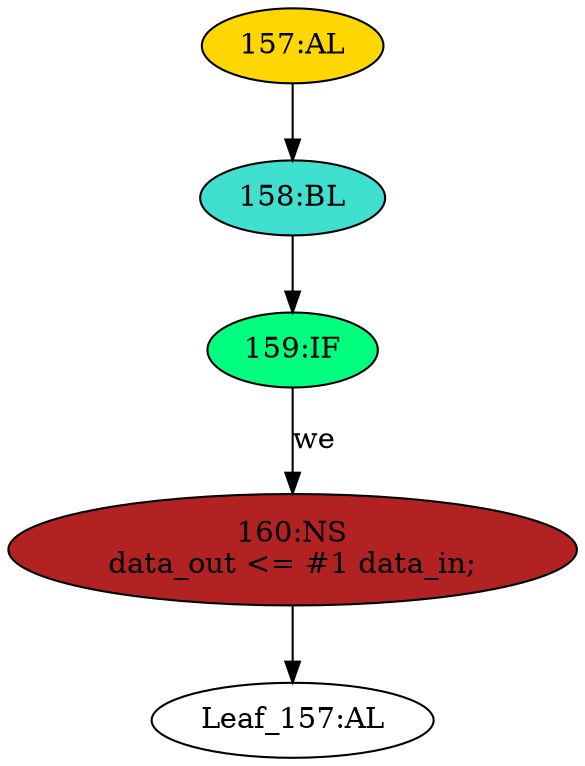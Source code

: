 strict digraph "compose( ,  )" {
	node [label="\N"];
	"158:BL"	 [ast="<pyverilog.vparser.ast.Block object at 0x7fb4eefd2e10>",
		fillcolor=turquoise,
		label="158:BL",
		statements="[]",
		style=filled,
		typ=Block];
	"159:IF"	 [ast="<pyverilog.vparser.ast.IfStatement object at 0x7fb4eefd29d0>",
		fillcolor=springgreen,
		label="159:IF",
		statements="[]",
		style=filled,
		typ=IfStatement];
	"158:BL" -> "159:IF"	 [cond="[]",
		lineno=None];
	"160:NS"	 [ast="<pyverilog.vparser.ast.NonblockingSubstitution object at 0x7fb4eefdbdd0>",
		fillcolor=firebrick,
		label="160:NS
data_out <= #1 data_in;",
		statements="[<pyverilog.vparser.ast.NonblockingSubstitution object at 0x7fb4eefdbdd0>]",
		style=filled,
		typ=NonblockingSubstitution];
	"Leaf_157:AL"	 [def_var="['data_out']",
		label="Leaf_157:AL"];
	"160:NS" -> "Leaf_157:AL"	 [cond="[]",
		lineno=None];
	"159:IF" -> "160:NS"	 [cond="['we']",
		label=we,
		lineno=159];
	"157:AL"	 [ast="<pyverilog.vparser.ast.Always object at 0x7fb4eefd2450>",
		clk_sens=True,
		fillcolor=gold,
		label="157:AL",
		sens="['clk']",
		statements="[]",
		style=filled,
		typ=Always,
		use_var="['we', 'data_in']"];
	"157:AL" -> "158:BL"	 [cond="[]",
		lineno=None];
}
